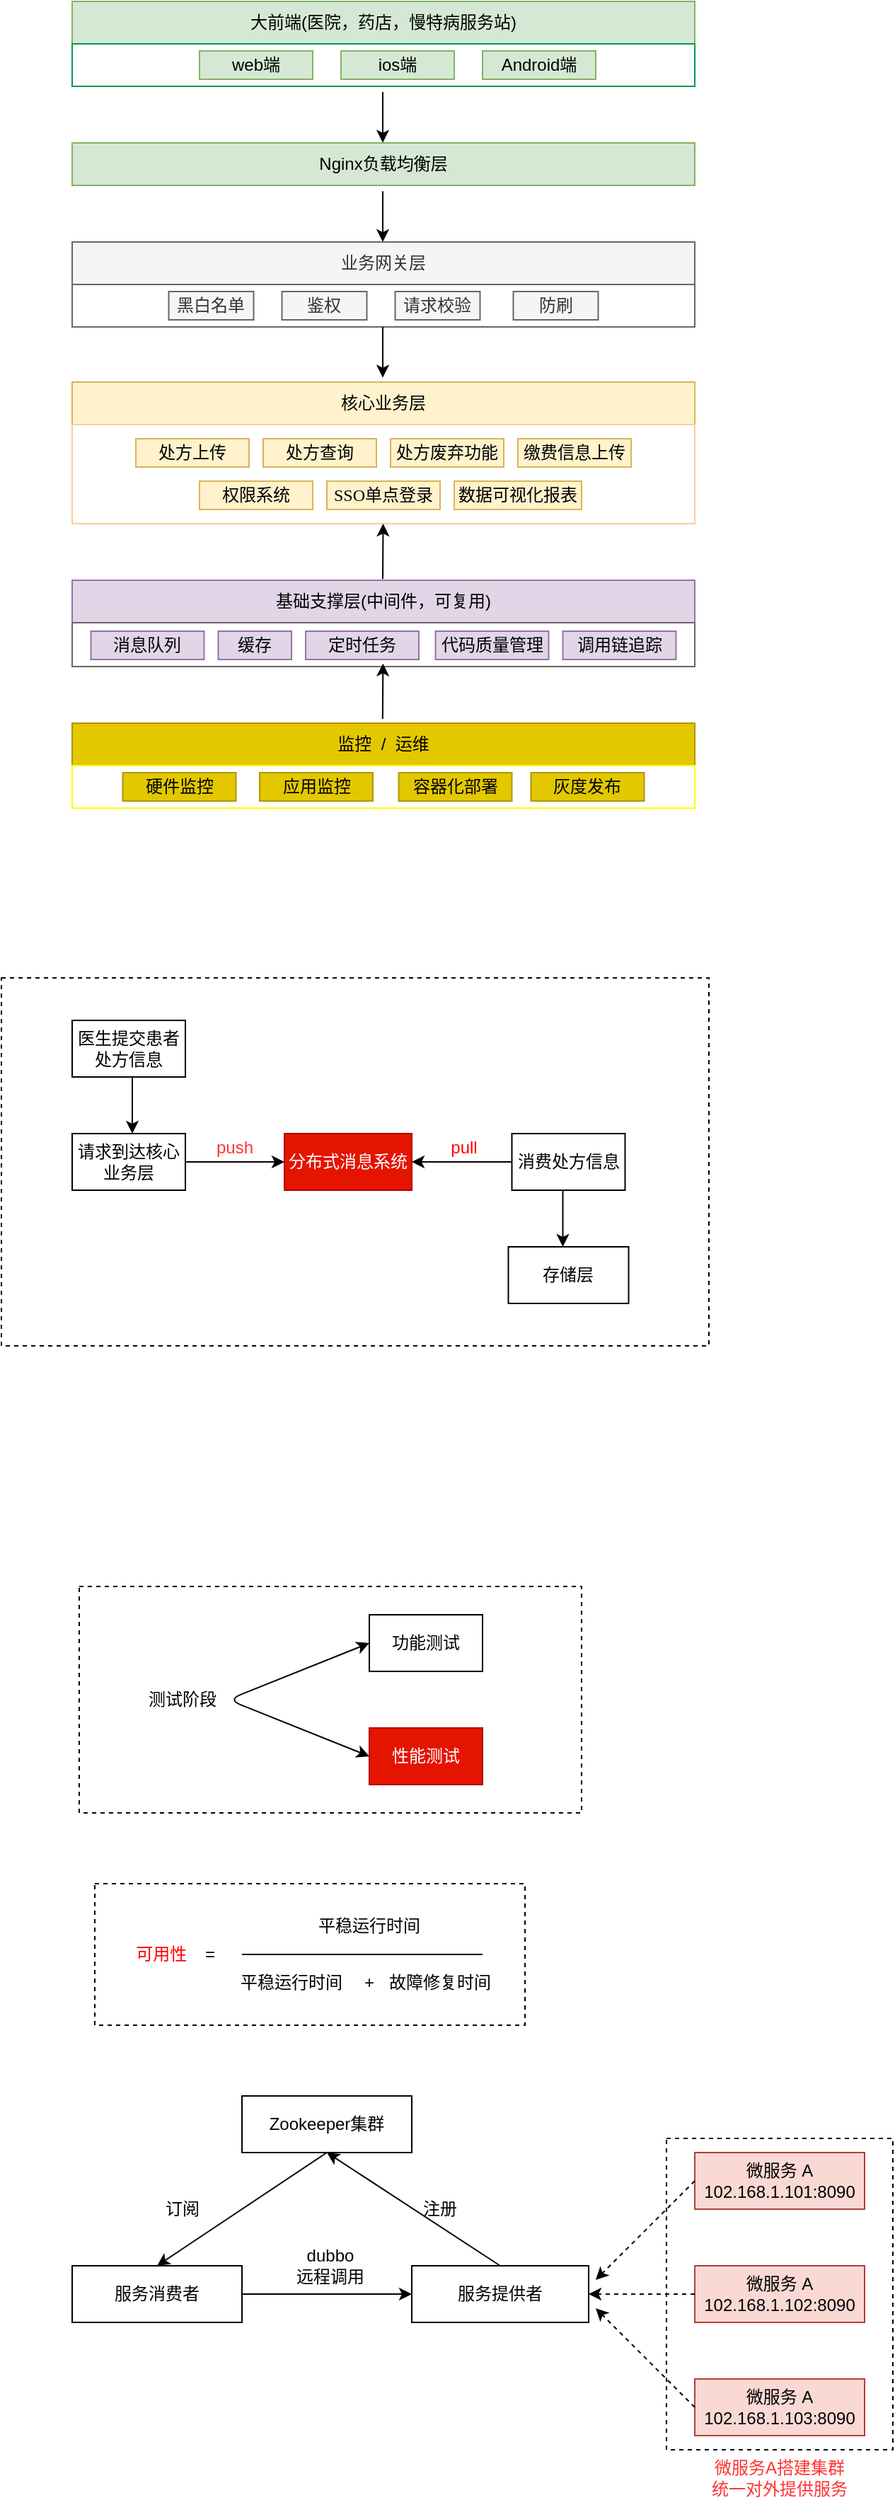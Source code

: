 <mxfile version="13.4.2" type="github">
  <diagram id="K841JQn34HRRrsSOSrEb" name="Page-1">
    <mxGraphModel dx="868" dy="433" grid="1" gridSize="10" guides="1" tooltips="1" connect="1" arrows="1" fold="1" page="1" pageScale="1" pageWidth="827" pageHeight="1169" math="0" shadow="0">
      <root>
        <mxCell id="0" />
        <mxCell id="1" parent="0" />
        <mxCell id="vYmINC7X5dK-ffHIf7T--13" value="" style="rounded=0;whiteSpace=wrap;html=1;dashed=1;" vertex="1" parent="1">
          <mxGeometry x="580" y="1590" width="160" height="220" as="geometry" />
        </mxCell>
        <mxCell id="OwMu27jhyjzwBgv88Kzw-33" value="" style="rounded=0;whiteSpace=wrap;html=1;dashed=1;" parent="1" vertex="1">
          <mxGeometry x="176" y="1410" width="304" height="100" as="geometry" />
        </mxCell>
        <mxCell id="OwMu27jhyjzwBgv88Kzw-24" value="" style="rounded=0;whiteSpace=wrap;html=1;dashed=1;" parent="1" vertex="1">
          <mxGeometry x="165" y="1200" width="355" height="160" as="geometry" />
        </mxCell>
        <mxCell id="OwMu27jhyjzwBgv88Kzw-19" value="" style="rounded=0;whiteSpace=wrap;html=1;dashed=1;" parent="1" vertex="1">
          <mxGeometry x="110" y="770" width="500" height="260" as="geometry" />
        </mxCell>
        <mxCell id="8TcAFzx-M_xFQQ5Gom9a-20" value="" style="rounded=0;whiteSpace=wrap;html=1;strokeColor=#666666;" parent="1" vertex="1">
          <mxGeometry x="160" y="280" width="440" height="30" as="geometry" />
        </mxCell>
        <mxCell id="8TcAFzx-M_xFQQ5Gom9a-1" value="大前端(医院，药店，慢特病服务站)" style="rounded=0;whiteSpace=wrap;html=1;fillColor=#d5e8d4;strokeColor=#82b366;" parent="1" vertex="1">
          <mxGeometry x="160" y="80" width="440" height="30" as="geometry" />
        </mxCell>
        <mxCell id="8TcAFzx-M_xFQQ5Gom9a-2" value="" style="rounded=0;whiteSpace=wrap;html=1;strokeColor=#00994D;" parent="1" vertex="1">
          <mxGeometry x="160" y="110" width="440" height="30" as="geometry" />
        </mxCell>
        <mxCell id="8TcAFzx-M_xFQQ5Gom9a-3" value="web端" style="rounded=0;whiteSpace=wrap;html=1;fillColor=#d5e8d4;strokeColor=#82b366;" parent="1" vertex="1">
          <mxGeometry x="250" y="115" width="80" height="20" as="geometry" />
        </mxCell>
        <mxCell id="8TcAFzx-M_xFQQ5Gom9a-4" value="ios端" style="rounded=0;whiteSpace=wrap;html=1;fillColor=#d5e8d4;strokeColor=#82b366;" parent="1" vertex="1">
          <mxGeometry x="350" y="115" width="80" height="20" as="geometry" />
        </mxCell>
        <mxCell id="8TcAFzx-M_xFQQ5Gom9a-6" value="Android端" style="rounded=0;whiteSpace=wrap;html=1;fillColor=#d5e8d4;strokeColor=#82b366;" parent="1" vertex="1">
          <mxGeometry x="450" y="115" width="80" height="20" as="geometry" />
        </mxCell>
        <mxCell id="8TcAFzx-M_xFQQ5Gom9a-8" value="Nginx负载均衡层" style="rounded=0;whiteSpace=wrap;html=1;fillColor=#d5e8d4;strokeColor=#82b366;" parent="1" vertex="1">
          <mxGeometry x="160" y="180" width="440" height="30" as="geometry" />
        </mxCell>
        <mxCell id="8TcAFzx-M_xFQQ5Gom9a-9" value="业务网关层" style="rounded=0;whiteSpace=wrap;html=1;fillColor=#f5f5f5;strokeColor=#666666;fontColor=#333333;" parent="1" vertex="1">
          <mxGeometry x="160" y="250" width="440" height="30" as="geometry" />
        </mxCell>
        <mxCell id="8TcAFzx-M_xFQQ5Gom9a-15" value="" style="endArrow=classic;html=1;" parent="1" edge="1">
          <mxGeometry width="50" height="50" relative="1" as="geometry">
            <mxPoint x="379.5" y="144" as="sourcePoint" />
            <mxPoint x="379.5" y="179.833" as="targetPoint" />
          </mxGeometry>
        </mxCell>
        <mxCell id="8TcAFzx-M_xFQQ5Gom9a-16" value="" style="endArrow=classic;html=1;" parent="1" edge="1">
          <mxGeometry width="50" height="50" relative="1" as="geometry">
            <mxPoint x="379.5" y="214.17" as="sourcePoint" />
            <mxPoint x="379.5" y="250.003" as="targetPoint" />
          </mxGeometry>
        </mxCell>
        <mxCell id="8TcAFzx-M_xFQQ5Gom9a-18" value="黑白名单" style="rounded=0;whiteSpace=wrap;html=1;fillColor=#f5f5f5;strokeColor=#666666;fontColor=#333333;" parent="1" vertex="1">
          <mxGeometry x="228.25" y="285" width="60" height="20" as="geometry" />
        </mxCell>
        <mxCell id="8TcAFzx-M_xFQQ5Gom9a-19" value="鉴权" style="rounded=0;whiteSpace=wrap;html=1;fillColor=#f5f5f5;strokeColor=#666666;fontColor=#333333;" parent="1" vertex="1">
          <mxGeometry x="308.25" y="285" width="60" height="20" as="geometry" />
        </mxCell>
        <mxCell id="8TcAFzx-M_xFQQ5Gom9a-21" value="防刷" style="rounded=0;whiteSpace=wrap;html=1;fillColor=#f5f5f5;strokeColor=#666666;fontColor=#333333;" parent="1" vertex="1">
          <mxGeometry x="471.75" y="285" width="60" height="20" as="geometry" />
        </mxCell>
        <mxCell id="8TcAFzx-M_xFQQ5Gom9a-22" value="请求校验" style="rounded=0;whiteSpace=wrap;html=1;fillColor=#f5f5f5;strokeColor=#666666;fontColor=#333333;" parent="1" vertex="1">
          <mxGeometry x="388.25" y="285" width="60" height="20" as="geometry" />
        </mxCell>
        <mxCell id="8TcAFzx-M_xFQQ5Gom9a-24" value="核心业务层" style="rounded=0;whiteSpace=wrap;html=1;fillColor=#fff2cc;strokeColor=#d6b656;" parent="1" vertex="1">
          <mxGeometry x="160" y="349" width="440" height="30" as="geometry" />
        </mxCell>
        <mxCell id="8TcAFzx-M_xFQQ5Gom9a-25" value="基础支撑层(中间件，可复用)" style="rounded=0;whiteSpace=wrap;html=1;fillColor=#e1d5e7;strokeColor=#9673a6;" parent="1" vertex="1">
          <mxGeometry x="160" y="489.0" width="440" height="30" as="geometry" />
        </mxCell>
        <mxCell id="8TcAFzx-M_xFQQ5Gom9a-26" value="" style="rounded=0;whiteSpace=wrap;html=1;strokeColor=#FFCC99;" parent="1" vertex="1">
          <mxGeometry x="160" y="379" width="440" height="70" as="geometry" />
        </mxCell>
        <mxCell id="8TcAFzx-M_xFQQ5Gom9a-27" value="&lt;p class=&quot;MsoNormal&quot;&gt;&lt;font face=&quot;等线&quot; style=&quot;font-size: 12px&quot;&gt;处方上传&lt;/font&gt;&lt;/p&gt;" style="rounded=0;whiteSpace=wrap;html=1;fillColor=#fff2cc;strokeColor=#d6b656;" parent="1" vertex="1">
          <mxGeometry x="205" y="389" width="80" height="20" as="geometry" />
        </mxCell>
        <mxCell id="8TcAFzx-M_xFQQ5Gom9a-28" value="&lt;p class=&quot;MsoNormal&quot;&gt;&lt;font face=&quot;等线&quot; style=&quot;font-size: 12px&quot;&gt;处方查询&lt;/font&gt;&lt;/p&gt;" style="rounded=0;whiteSpace=wrap;html=1;fillColor=#fff2cc;strokeColor=#d6b656;" parent="1" vertex="1">
          <mxGeometry x="295" y="389" width="80" height="20" as="geometry" />
        </mxCell>
        <mxCell id="8TcAFzx-M_xFQQ5Gom9a-29" value="&lt;p class=&quot;MsoNormal&quot;&gt;&lt;font face=&quot;等线&quot; style=&quot;font-size: 12px&quot;&gt;处方废弃功能&lt;/font&gt;&lt;/p&gt;" style="rounded=0;whiteSpace=wrap;html=1;fillColor=#fff2cc;strokeColor=#d6b656;" parent="1" vertex="1">
          <mxGeometry x="385" y="389" width="80" height="20" as="geometry" />
        </mxCell>
        <mxCell id="8TcAFzx-M_xFQQ5Gom9a-30" value="&lt;p class=&quot;MsoNormal&quot;&gt;&lt;font face=&quot;等线&quot; style=&quot;font-size: 12px&quot;&gt;缴费信息上传&lt;/font&gt;&lt;/p&gt;" style="rounded=0;whiteSpace=wrap;html=1;fillColor=#fff2cc;strokeColor=#d6b656;" parent="1" vertex="1">
          <mxGeometry x="475" y="389" width="80" height="20" as="geometry" />
        </mxCell>
        <mxCell id="8TcAFzx-M_xFQQ5Gom9a-31" value="&lt;p class=&quot;MsoNormal&quot;&gt;&lt;font face=&quot;等线&quot; style=&quot;font-size: 12px&quot;&gt;权限系统&lt;/font&gt;&lt;/p&gt;" style="rounded=0;whiteSpace=wrap;html=1;fillColor=#fff2cc;strokeColor=#d6b656;" parent="1" vertex="1">
          <mxGeometry x="250" y="419" width="80" height="20" as="geometry" />
        </mxCell>
        <mxCell id="8TcAFzx-M_xFQQ5Gom9a-32" value="&lt;p class=&quot;MsoNormal&quot;&gt;&lt;font face=&quot;等线&quot; style=&quot;font-size: 12px&quot;&gt;SSO单点登录&lt;/font&gt;&lt;/p&gt;" style="rounded=0;whiteSpace=wrap;html=1;fillColor=#fff2cc;strokeColor=#d6b656;" parent="1" vertex="1">
          <mxGeometry x="340" y="419" width="80" height="20" as="geometry" />
        </mxCell>
        <mxCell id="8TcAFzx-M_xFQQ5Gom9a-33" value="&lt;p class=&quot;MsoNormal&quot;&gt;&lt;font face=&quot;等线&quot; style=&quot;font-size: 12px&quot;&gt;数据可视化报表&lt;/font&gt;&lt;/p&gt;" style="rounded=0;whiteSpace=wrap;html=1;fillColor=#fff2cc;strokeColor=#d6b656;" parent="1" vertex="1">
          <mxGeometry x="430" y="419" width="90" height="20" as="geometry" />
        </mxCell>
        <mxCell id="8TcAFzx-M_xFQQ5Gom9a-37" value="" style="endArrow=classic;html=1;" parent="1" edge="1">
          <mxGeometry width="50" height="50" relative="1" as="geometry">
            <mxPoint x="379.5" y="310.0" as="sourcePoint" />
            <mxPoint x="379.5" y="345.833" as="targetPoint" />
          </mxGeometry>
        </mxCell>
        <mxCell id="8TcAFzx-M_xFQQ5Gom9a-40" value="" style="rounded=0;whiteSpace=wrap;html=1;strokeColor=#666666;" parent="1" vertex="1">
          <mxGeometry x="160" y="519" width="440" height="31" as="geometry" />
        </mxCell>
        <mxCell id="8TcAFzx-M_xFQQ5Gom9a-41" value="&lt;p class=&quot;MsoNormal&quot;&gt;&lt;font face=&quot;等线&quot; style=&quot;font-size: 12px&quot;&gt;消息队列&lt;/font&gt;&lt;/p&gt;" style="rounded=0;whiteSpace=wrap;html=1;fillColor=#e1d5e7;strokeColor=#9673a6;" parent="1" vertex="1">
          <mxGeometry x="173.25" y="525" width="80" height="20" as="geometry" />
        </mxCell>
        <mxCell id="8TcAFzx-M_xFQQ5Gom9a-42" value="&lt;p class=&quot;MsoNormal&quot;&gt;&lt;font face=&quot;等线&quot; style=&quot;font-size: 12px&quot;&gt;缓存&lt;/font&gt;&lt;/p&gt;" style="rounded=0;whiteSpace=wrap;html=1;fillColor=#e1d5e7;strokeColor=#9673a6;" parent="1" vertex="1">
          <mxGeometry x="263.25" y="525" width="51.75" height="20" as="geometry" />
        </mxCell>
        <mxCell id="8TcAFzx-M_xFQQ5Gom9a-43" value="&lt;p class=&quot;MsoNormal&quot;&gt;&lt;font face=&quot;等线&quot; style=&quot;font-size: 12px&quot;&gt;定时任务&lt;/font&gt;&lt;/p&gt;" style="rounded=0;whiteSpace=wrap;html=1;fillColor=#e1d5e7;strokeColor=#9673a6;" parent="1" vertex="1">
          <mxGeometry x="325" y="525" width="80" height="20" as="geometry" />
        </mxCell>
        <mxCell id="8TcAFzx-M_xFQQ5Gom9a-44" value="&lt;p class=&quot;MsoNormal&quot;&gt;&lt;font face=&quot;等线&quot; style=&quot;font-size: 12px&quot;&gt;代码质量管理&lt;/font&gt;&lt;/p&gt;" style="rounded=0;whiteSpace=wrap;html=1;fillColor=#e1d5e7;strokeColor=#9673a6;" parent="1" vertex="1">
          <mxGeometry x="416.75" y="525" width="80" height="20" as="geometry" />
        </mxCell>
        <mxCell id="8TcAFzx-M_xFQQ5Gom9a-46" value="&lt;p class=&quot;MsoNormal&quot;&gt;&lt;font face=&quot;等线&quot; style=&quot;font-size: 12px&quot;&gt;调用链追踪&lt;/font&gt;&lt;/p&gt;" style="rounded=0;whiteSpace=wrap;html=1;fillColor=#e1d5e7;strokeColor=#9673a6;" parent="1" vertex="1">
          <mxGeometry x="506.75" y="525" width="80" height="20" as="geometry" />
        </mxCell>
        <mxCell id="8TcAFzx-M_xFQQ5Gom9a-47" value="" style="endArrow=classic;html=1;" parent="1" edge="1">
          <mxGeometry width="50" height="50" relative="1" as="geometry">
            <mxPoint x="379.5" y="488.17" as="sourcePoint" />
            <mxPoint x="379.75" y="449.003" as="targetPoint" />
          </mxGeometry>
        </mxCell>
        <mxCell id="8TcAFzx-M_xFQQ5Gom9a-48" value="监控&amp;nbsp; /&amp;nbsp; 运维" style="rounded=0;whiteSpace=wrap;html=1;strokeColor=#B09500;fillColor=#e3c800;" parent="1" vertex="1">
          <mxGeometry x="160" y="590" width="440" height="30" as="geometry" />
        </mxCell>
        <mxCell id="8TcAFzx-M_xFQQ5Gom9a-49" value="" style="rounded=0;whiteSpace=wrap;html=1;fontColor=#000000;strokeColor=#FFFF00;" parent="1" vertex="1">
          <mxGeometry x="160" y="620" width="440" height="30" as="geometry" />
        </mxCell>
        <mxCell id="8TcAFzx-M_xFQQ5Gom9a-50" value="&lt;p class=&quot;MsoNormal&quot;&gt;&lt;font face=&quot;等线&quot; color=&quot;#000000&quot;&gt;硬件监控&lt;/font&gt;&lt;/p&gt;" style="rounded=0;whiteSpace=wrap;html=1;fillColor=#e3c800;strokeColor=#B09500;fontColor=#ffffff;" parent="1" vertex="1">
          <mxGeometry x="195.75" y="625" width="80" height="20" as="geometry" />
        </mxCell>
        <mxCell id="8TcAFzx-M_xFQQ5Gom9a-51" value="&lt;p class=&quot;MsoNormal&quot;&gt;&lt;font face=&quot;等线&quot; color=&quot;#000000&quot;&gt;应用监控&lt;/font&gt;&lt;/p&gt;" style="rounded=0;whiteSpace=wrap;html=1;fillColor=#e3c800;strokeColor=#B09500;fontColor=#ffffff;" parent="1" vertex="1">
          <mxGeometry x="292.5" y="625" width="80" height="20" as="geometry" />
        </mxCell>
        <mxCell id="8TcAFzx-M_xFQQ5Gom9a-52" value="&lt;p class=&quot;MsoNormal&quot;&gt;&lt;font face=&quot;等线&quot; color=&quot;#000000&quot;&gt;容器化部署&lt;/font&gt;&lt;/p&gt;" style="rounded=0;whiteSpace=wrap;html=1;fillColor=#e3c800;strokeColor=#B09500;fontColor=#ffffff;" parent="1" vertex="1">
          <mxGeometry x="390.75" y="625" width="80" height="20" as="geometry" />
        </mxCell>
        <mxCell id="8TcAFzx-M_xFQQ5Gom9a-53" value="&lt;p class=&quot;MsoNormal&quot;&gt;&lt;font face=&quot;等线&quot; color=&quot;#000000&quot;&gt;灰度发布&lt;/font&gt;&lt;/p&gt;" style="rounded=0;whiteSpace=wrap;html=1;fillColor=#e3c800;strokeColor=#B09500;fontColor=#ffffff;" parent="1" vertex="1">
          <mxGeometry x="484.25" y="625" width="80" height="20" as="geometry" />
        </mxCell>
        <mxCell id="8TcAFzx-M_xFQQ5Gom9a-54" value="" style="endArrow=classic;html=1;" parent="1" edge="1">
          <mxGeometry width="50" height="50" relative="1" as="geometry">
            <mxPoint x="379.41" y="587" as="sourcePoint" />
            <mxPoint x="379.66" y="547.833" as="targetPoint" />
          </mxGeometry>
        </mxCell>
        <mxCell id="OwMu27jhyjzwBgv88Kzw-2" value="分布式消息系统" style="rounded=0;whiteSpace=wrap;html=1;fillColor=#e51400;strokeColor=#B20000;fontColor=#ffffff;" parent="1" vertex="1">
          <mxGeometry x="310" y="880" width="90" height="40" as="geometry" />
        </mxCell>
        <mxCell id="OwMu27jhyjzwBgv88Kzw-3" value="医生提交患者处方信息" style="rounded=0;whiteSpace=wrap;html=1;" parent="1" vertex="1">
          <mxGeometry x="160" y="800" width="80" height="40" as="geometry" />
        </mxCell>
        <mxCell id="OwMu27jhyjzwBgv88Kzw-6" value="请求到达核心业务层" style="rounded=0;whiteSpace=wrap;html=1;" parent="1" vertex="1">
          <mxGeometry x="160" y="880" width="80" height="40" as="geometry" />
        </mxCell>
        <mxCell id="OwMu27jhyjzwBgv88Kzw-7" value="" style="endArrow=classic;html=1;exitX=1;exitY=0.5;exitDx=0;exitDy=0;" parent="1" source="OwMu27jhyjzwBgv88Kzw-6" edge="1">
          <mxGeometry width="50" height="50" relative="1" as="geometry">
            <mxPoint x="290" y="980" as="sourcePoint" />
            <mxPoint x="310" y="900" as="targetPoint" />
          </mxGeometry>
        </mxCell>
        <mxCell id="OwMu27jhyjzwBgv88Kzw-8" value="" style="endArrow=classic;html=1;exitX=0.5;exitY=1;exitDx=0;exitDy=0;entryX=0.5;entryY=0;entryDx=0;entryDy=0;" parent="1" edge="1">
          <mxGeometry width="50" height="50" relative="1" as="geometry">
            <mxPoint x="202.5" y="840" as="sourcePoint" />
            <mxPoint x="202.5" y="880" as="targetPoint" />
          </mxGeometry>
        </mxCell>
        <mxCell id="OwMu27jhyjzwBgv88Kzw-9" value="消费处方信息" style="rounded=0;whiteSpace=wrap;html=1;" parent="1" vertex="1">
          <mxGeometry x="470.75" y="880" width="80" height="40" as="geometry" />
        </mxCell>
        <mxCell id="OwMu27jhyjzwBgv88Kzw-10" value="" style="endArrow=classic;html=1;entryX=1;entryY=0.5;entryDx=0;entryDy=0;exitX=0;exitY=0.5;exitDx=0;exitDy=0;" parent="1" source="OwMu27jhyjzwBgv88Kzw-9" target="OwMu27jhyjzwBgv88Kzw-2" edge="1">
          <mxGeometry width="50" height="50" relative="1" as="geometry">
            <mxPoint x="430" y="990" as="sourcePoint" />
            <mxPoint x="480" y="940" as="targetPoint" />
          </mxGeometry>
        </mxCell>
        <mxCell id="OwMu27jhyjzwBgv88Kzw-11" value="&lt;font color=&quot;#ff3333&quot;&gt;push&lt;/font&gt;" style="text;html=1;strokeColor=none;fillColor=none;align=center;verticalAlign=middle;whiteSpace=wrap;rounded=0;" parent="1" vertex="1">
          <mxGeometry x="255" y="880" width="40" height="20" as="geometry" />
        </mxCell>
        <mxCell id="OwMu27jhyjzwBgv88Kzw-12" value="&lt;font color=&quot;#ff0000&quot;&gt;pull&lt;/font&gt;" style="text;html=1;strokeColor=none;fillColor=none;align=center;verticalAlign=middle;whiteSpace=wrap;rounded=0;" parent="1" vertex="1">
          <mxGeometry x="416.75" y="880" width="40" height="20" as="geometry" />
        </mxCell>
        <mxCell id="OwMu27jhyjzwBgv88Kzw-13" value="存储层" style="rounded=0;whiteSpace=wrap;html=1;" parent="1" vertex="1">
          <mxGeometry x="468.25" y="960" width="85" height="40" as="geometry" />
        </mxCell>
        <mxCell id="OwMu27jhyjzwBgv88Kzw-18" value="" style="endArrow=classic;html=1;exitX=0.5;exitY=1;exitDx=0;exitDy=0;entryX=0.5;entryY=0;entryDx=0;entryDy=0;" parent="1" edge="1">
          <mxGeometry width="50" height="50" relative="1" as="geometry">
            <mxPoint x="506.75" y="920" as="sourcePoint" />
            <mxPoint x="506.75" y="960" as="targetPoint" />
          </mxGeometry>
        </mxCell>
        <mxCell id="OwMu27jhyjzwBgv88Kzw-20" value="功能测试" style="rounded=0;whiteSpace=wrap;html=1;" parent="1" vertex="1">
          <mxGeometry x="370" y="1220" width="80" height="40" as="geometry" />
        </mxCell>
        <mxCell id="OwMu27jhyjzwBgv88Kzw-21" value="性能测试" style="rounded=0;whiteSpace=wrap;html=1;fillColor=#e51400;strokeColor=#B20000;fontColor=#ffffff;" parent="1" vertex="1">
          <mxGeometry x="370" y="1300" width="80" height="40" as="geometry" />
        </mxCell>
        <mxCell id="OwMu27jhyjzwBgv88Kzw-22" value="" style="endArrow=classic;startArrow=classic;html=1;entryX=0;entryY=0.5;entryDx=0;entryDy=0;exitX=0;exitY=0.5;exitDx=0;exitDy=0;" parent="1" source="OwMu27jhyjzwBgv88Kzw-21" target="OwMu27jhyjzwBgv88Kzw-20" edge="1">
          <mxGeometry width="50" height="50" relative="1" as="geometry">
            <mxPoint x="280" y="1300" as="sourcePoint" />
            <mxPoint x="330" y="1250" as="targetPoint" />
            <Array as="points">
              <mxPoint x="270" y="1280" />
            </Array>
          </mxGeometry>
        </mxCell>
        <mxCell id="OwMu27jhyjzwBgv88Kzw-23" value="测试阶段" style="text;html=1;strokeColor=none;fillColor=none;align=center;verticalAlign=middle;whiteSpace=wrap;rounded=0;dashed=1;" parent="1" vertex="1">
          <mxGeometry x="210" y="1270" width="56" height="20" as="geometry" />
        </mxCell>
        <mxCell id="OwMu27jhyjzwBgv88Kzw-26" value="&lt;font color=&quot;#ff0000&quot;&gt;&amp;nbsp;可用性&lt;/font&gt;" style="text;html=1;strokeColor=none;fillColor=none;align=center;verticalAlign=middle;whiteSpace=wrap;rounded=0;dashed=1;" parent="1" vertex="1">
          <mxGeometry x="188.25" y="1450" width="66.75" height="20" as="geometry" />
        </mxCell>
        <mxCell id="OwMu27jhyjzwBgv88Kzw-27" value="=" style="text;html=1;strokeColor=none;fillColor=none;align=center;verticalAlign=middle;whiteSpace=wrap;rounded=0;dashed=1;" parent="1" vertex="1">
          <mxGeometry x="245" y="1450" width="25" height="20" as="geometry" />
        </mxCell>
        <mxCell id="OwMu27jhyjzwBgv88Kzw-28" value="平稳运行时间" style="text;html=1;strokeColor=none;fillColor=none;align=center;verticalAlign=middle;whiteSpace=wrap;rounded=0;dashed=1;" parent="1" vertex="1">
          <mxGeometry x="310" y="1430" width="120" height="20" as="geometry" />
        </mxCell>
        <mxCell id="OwMu27jhyjzwBgv88Kzw-29" value="" style="endArrow=none;html=1;" parent="1" edge="1">
          <mxGeometry width="50" height="50" relative="1" as="geometry">
            <mxPoint x="280" y="1460" as="sourcePoint" />
            <mxPoint x="450" y="1460" as="targetPoint" />
          </mxGeometry>
        </mxCell>
        <mxCell id="OwMu27jhyjzwBgv88Kzw-30" value="平稳运行时间" style="text;html=1;strokeColor=none;fillColor=none;align=center;verticalAlign=middle;whiteSpace=wrap;rounded=0;dashed=1;" parent="1" vertex="1">
          <mxGeometry x="255" y="1470" width="120" height="20" as="geometry" />
        </mxCell>
        <mxCell id="OwMu27jhyjzwBgv88Kzw-31" value="+" style="text;html=1;strokeColor=none;fillColor=none;align=center;verticalAlign=middle;whiteSpace=wrap;rounded=0;dashed=1;" parent="1" vertex="1">
          <mxGeometry x="360" y="1470" width="20" height="20" as="geometry" />
        </mxCell>
        <mxCell id="OwMu27jhyjzwBgv88Kzw-32" value="故障修复时间" style="text;html=1;strokeColor=none;fillColor=none;align=center;verticalAlign=middle;whiteSpace=wrap;rounded=0;dashed=1;" parent="1" vertex="1">
          <mxGeometry x="360" y="1470" width="120" height="20" as="geometry" />
        </mxCell>
        <mxCell id="vYmINC7X5dK-ffHIf7T--1" value="Zookeeper集群" style="rounded=0;whiteSpace=wrap;html=1;" vertex="1" parent="1">
          <mxGeometry x="280" y="1560" width="120" height="40" as="geometry" />
        </mxCell>
        <mxCell id="vYmINC7X5dK-ffHIf7T--2" value="服务消费者" style="rounded=0;whiteSpace=wrap;html=1;" vertex="1" parent="1">
          <mxGeometry x="160" y="1680" width="120" height="40" as="geometry" />
        </mxCell>
        <mxCell id="vYmINC7X5dK-ffHIf7T--3" value="服务提供者" style="rounded=0;whiteSpace=wrap;html=1;" vertex="1" parent="1">
          <mxGeometry x="400" y="1680" width="125" height="40" as="geometry" />
        </mxCell>
        <mxCell id="vYmINC7X5dK-ffHIf7T--4" value="" style="endArrow=classic;html=1;entryX=0.5;entryY=1;entryDx=0;entryDy=0;exitX=0.5;exitY=0;exitDx=0;exitDy=0;" edge="1" parent="1" source="vYmINC7X5dK-ffHIf7T--3" target="vYmINC7X5dK-ffHIf7T--1">
          <mxGeometry width="50" height="50" relative="1" as="geometry">
            <mxPoint x="500" y="1820" as="sourcePoint" />
            <mxPoint x="550" y="1770" as="targetPoint" />
          </mxGeometry>
        </mxCell>
        <mxCell id="vYmINC7X5dK-ffHIf7T--6" value="微服务 A&lt;br&gt;102.168.1.101:8090" style="rounded=0;whiteSpace=wrap;html=1;fillColor=#fad9d5;strokeColor=#ae4132;" vertex="1" parent="1">
          <mxGeometry x="600" y="1600" width="120" height="40" as="geometry" />
        </mxCell>
        <mxCell id="vYmINC7X5dK-ffHIf7T--7" value="微服务 A&lt;br&gt;102.168.1.102:8090" style="rounded=0;whiteSpace=wrap;html=1;fillColor=#fad9d5;strokeColor=#ae4132;" vertex="1" parent="1">
          <mxGeometry x="600" y="1680" width="120" height="40" as="geometry" />
        </mxCell>
        <mxCell id="vYmINC7X5dK-ffHIf7T--8" value="微服务 A&lt;br&gt;102.168.1.103:8090" style="rounded=0;whiteSpace=wrap;html=1;fillColor=#fad9d5;strokeColor=#ae4132;" vertex="1" parent="1">
          <mxGeometry x="600" y="1760" width="120" height="40" as="geometry" />
        </mxCell>
        <mxCell id="vYmINC7X5dK-ffHIf7T--9" value="" style="endArrow=classic;html=1;entryX=0;entryY=0.5;entryDx=0;entryDy=0;exitX=1;exitY=0.5;exitDx=0;exitDy=0;" edge="1" parent="1" source="vYmINC7X5dK-ffHIf7T--2" target="vYmINC7X5dK-ffHIf7T--3">
          <mxGeometry width="50" height="50" relative="1" as="geometry">
            <mxPoint x="290" y="1740" as="sourcePoint" />
            <mxPoint x="340" y="1690" as="targetPoint" />
          </mxGeometry>
        </mxCell>
        <mxCell id="vYmINC7X5dK-ffHIf7T--10" value="" style="endArrow=classic;html=1;exitX=0;exitY=0.5;exitDx=0;exitDy=0;dashed=1;" edge="1" parent="1" source="vYmINC7X5dK-ffHIf7T--6">
          <mxGeometry width="50" height="50" relative="1" as="geometry">
            <mxPoint x="540" y="1790" as="sourcePoint" />
            <mxPoint x="530" y="1690" as="targetPoint" />
          </mxGeometry>
        </mxCell>
        <mxCell id="vYmINC7X5dK-ffHIf7T--11" value="" style="endArrow=classic;html=1;exitX=0;exitY=0.5;exitDx=0;exitDy=0;dashed=1;" edge="1" parent="1">
          <mxGeometry width="50" height="50" relative="1" as="geometry">
            <mxPoint x="600" y="1700" as="sourcePoint" />
            <mxPoint x="525" y="1700" as="targetPoint" />
          </mxGeometry>
        </mxCell>
        <mxCell id="vYmINC7X5dK-ffHIf7T--12" value="" style="endArrow=classic;html=1;exitX=0;exitY=0.5;exitDx=0;exitDy=0;dashed=1;" edge="1" parent="1" source="vYmINC7X5dK-ffHIf7T--8">
          <mxGeometry width="50" height="50" relative="1" as="geometry">
            <mxPoint x="581.75" y="1754" as="sourcePoint" />
            <mxPoint x="530" y="1710" as="targetPoint" />
          </mxGeometry>
        </mxCell>
        <mxCell id="vYmINC7X5dK-ffHIf7T--14" value="" style="endArrow=classic;html=1;entryX=0.5;entryY=0;entryDx=0;entryDy=0;" edge="1" parent="1" target="vYmINC7X5dK-ffHIf7T--2">
          <mxGeometry width="50" height="50" relative="1" as="geometry">
            <mxPoint x="340" y="1600" as="sourcePoint" />
            <mxPoint x="420" y="1810" as="targetPoint" />
          </mxGeometry>
        </mxCell>
        <mxCell id="vYmINC7X5dK-ffHIf7T--15" value="&lt;font color=&quot;#ff3333&quot;&gt;微服务A搭建集群&lt;br&gt;统一对外提供服务&lt;/font&gt;" style="text;html=1;strokeColor=none;fillColor=none;align=center;verticalAlign=middle;whiteSpace=wrap;rounded=0;dashed=1;" vertex="1" parent="1">
          <mxGeometry x="600" y="1820" width="120" height="20" as="geometry" />
        </mxCell>
        <mxCell id="vYmINC7X5dK-ffHIf7T--16" value="注册" style="text;html=1;strokeColor=none;fillColor=none;align=center;verticalAlign=middle;whiteSpace=wrap;rounded=0;" vertex="1" parent="1">
          <mxGeometry x="400" y="1630" width="40" height="20" as="geometry" />
        </mxCell>
        <mxCell id="vYmINC7X5dK-ffHIf7T--17" value="订阅" style="text;html=1;strokeColor=none;fillColor=none;align=center;verticalAlign=middle;whiteSpace=wrap;rounded=0;" vertex="1" parent="1">
          <mxGeometry x="218" y="1630" width="40" height="20" as="geometry" />
        </mxCell>
        <mxCell id="vYmINC7X5dK-ffHIf7T--18" value="dubbo&lt;br&gt;远程调用" style="text;html=1;strokeColor=none;fillColor=none;align=center;verticalAlign=middle;whiteSpace=wrap;rounded=0;" vertex="1" parent="1">
          <mxGeometry x="315" y="1670" width="55" height="20" as="geometry" />
        </mxCell>
      </root>
    </mxGraphModel>
  </diagram>
</mxfile>
